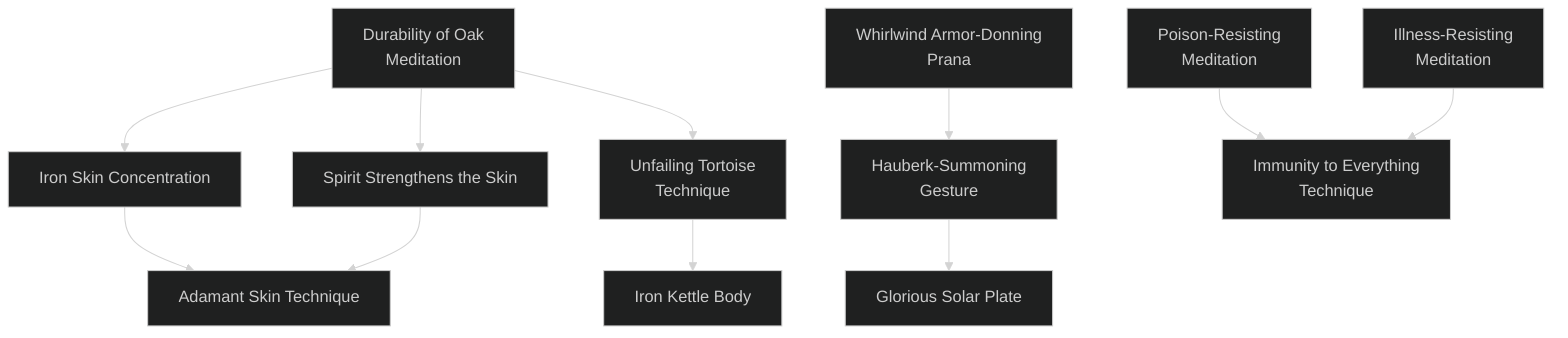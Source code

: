---
config:
  theme: dark
---

flowchart TD

    durability_of_oak_meditation[Durability of Oak<br>Meditation]
    click durability_of_oak_meditation callback "
        Durability of Oak Meditation<br>
        <br>
        Cost: 1 mote per die
        Duration: One scene
        Type: Simple
        Minimum Resistance: 1
        Minimum Essence: 1
        Prerequisite Charms: None
        The Exalted uses Essence to enhance his ability to withstand
        attack. The player may roll up to his character's Stamina
        + Resistance in dice, but must spend one mote of Essence per
        die rolled. For every success on this roll, the character adds 1 to
        his bashing soak for the remainder of the scene. This Charm
        may be used again on subsequent rounds, but a character
        cannot gain more dice of bashing soak via Durability of Oak
        Meditation than his Stamina + Resistance.
        "

    durability_of_oak_meditation --> iron_skin_concentration[Iron Skin Concentration]
    click iron_skin_concentration callback "
        Iron Skin Concentration<br>
        <br>
        Cost: 3 motes, 1 Willpower<br>
        Duration: Varies<br>
        Type: Reflexive<br>
        Minimum Resistance: 2<br>
        Minimum Essence: 1<br>
        Prerequisite Charms: Durability of Oak Meditation<br>
        <br>
        The character's anima hardens, and his skin is made incredibly
        difficult to cut or pierce. The player makes a Stamina +
        Resistance roll. For a number of turns equal to the character's
        Essence + the number of successes the player rolls on the Resistance
        roll, the character soaks lethal damage with his bashing soak. This
        Charm cannot be used by characters wearing armor.
        "

    durability_of_oak_meditation --> spirit_strengthens_the_skin[Spirit Strengthens the Skin]
    click spirit_strengthens_the_skin callback "
        Spirit Strengthens the Skin<br>
        <br>
        Cost: 3 motes per point<br>
        Duration: One scene<br>
        Type: Simple<br>
        Minimum Resistance: 3<br>
        Minimum Essence: 2<br>
        Prerequisite Charms: Durability of Oak Meditation<br>
        <br>
        The Solar pours Essence into her skin and muscles,
        hardening and toughening them far beyond those of any
        mere mortal. The Exalted may add up to her score in the
        Resistance Ability to her bashing soak, at a cost of 3
        Essence motes per additional point of bashing soak. These
        additional points of bashing soak are above and beyond
        those provided by Durability of Oak Meditation and do
        not count against that Charm's maximum soak bonus.<br>
        The character can use Spirit Strengthens the Skin
        more than once during a scene, increasing her soak repeatedly
        as her assessment of the situation changes. However,
        a character cannot at any given time gain more points of
        bashing soak through Spirit Strengthens the Skin than her
        score in the Resistance Ability.
        "

    adamant_skin_technique[Adamant Skin Technique]
    iron_skin_concentration --> adamant_skin_technique
    spirit_strengthens_the_skin --> adamant_skin_technique
    click adamant_skin_technique callback "
        Adamant Skin Technique<br>
        <br>
        Cost: 5 motes, 1 health level, 1 Willpower<br>
        Duration: Instant<br>
        Type: Reflexive<br>
        Minimum Resistance: 5<br>
        Minimum Essence: 3<br>
        Prerequisite Charms: Iron Skin Concentration, Spirit Strengthens the Skin<br>
        <br>
        Through the use of this Charm, the Exalted hardens
        his skin into impenetrability, sacrificing some of his life
        force to gain the strength of unbreakable diamond. The
        character using this Charm takes no damage whatsoever
        from a single attack. This Charm does not protect the
        character from the secondary effects of the attack - for
        example, a character smashed down through a sheet of ice
        and into a frozen lake by the blow of a giant beastman's
        club would take no damage from the impact or from
        passing through the ice, but she would have to contend
        with the dangers of drowning and hypothermia.<br>
        The Adamant Skin Technique can also be used to
        withstand physical damage not associated with combat. It is as
        effective at withstanding the impact of a fall as the blow of a
        sword. However, Storytellers should keep in mind that the
        defense offered by the Adamant Skin Technique is of a very
        short duration — the character might use it to withstand the
        impact of a falling idol or a plunge from the top of a tower, but
        a character who hurled himself into a blazing firepit would only
        be protected for a second or two. A character must invoke the
        Adamant Skin Technique before his opponent's attack roll.
        "

    durability_of_oak_meditation --> unfailing_tortoise_technique[Unfailing Tortoise<br>Technique]
    click unfailing_tortoise_technique callback "
        Unfailing Tortoise Technique<br>
        <br>
        Cost: 1 mote<br>
        Duration: Instant<br>
        Type: Reflexive<br>
        Minimum Resistance: 3<br>
        Minimum Essence: 1<br>
        Prerequisite Charms: Durability of Oak Meditation<br>
        <br>
        This Charm strengthens the character's awareness of the
        world around him and allows him to resist even unanticipated
        attacks. If hit by an attack, even one he is not anticipating, the
        character may spend 1 mote of Essence to add his Resistance
        score to his bashing soak total for the purposes of soaking that
        attack. Characters must invoke Unfailing Tortoise Technique
        before soak is subtracted from the damage.
        "

    unfailing_tortoise_technique --> iron_kettle_body[Iron Kettle Body]
    click iron_kettle_body callback "
        Iron Kettle Body<br>
        <br>
        Cost: 3 motes<br>
        Duration: Instant<br>
        Type: Reflexive<br>
        Minimum Resistance: 5<br>
        Minimum Essence: 2<br>
        Prerequisite Charms: Unfailing Tortoise Technique<br>
        <br>
        As Unfailing Tortoise Technique, but the character's
        Resistance is also added to her lethal soak as well.
        "

    whirlwind_armor_donning_prana[Whirlwind Armor-Donning<br>Prana]
    click whirlwind_armor_donning_prana callback "
        Whirlwind Armor-Donning Prana<br>
        <br>
        Cost: 2 motes per turn<br>
        Duration: Special<br>
        Type: Simple<br>
        Minimum Resistance: 1<br>
        Minimum Essence: 1<br>
        Prerequisite Charms: None<br>
        <br>
        Through the use of this Charm, the character can
        speed the process of donning his armor. The character can
        don his armor in a number of turns equal to the armor's
        mobility penalty. Each turn of effort costs 2 motes of
        Essence. The character must have the armor readily available
        and at hand to don it so quickly — this Charm does
        not speed the process of getting the armor out of a trunk.
        "

    whirlwind_armor_donning_prana --> hauberk_summoning_gesture[Hauberk-Summoning<br>Gesture]
    click hauberk_summoning_gesture callback "
        Hauberk-Summoning Gesture<br>
        <br>
        Cost: 5 motes
        Duration: Instant
        Type: Simple
        Minimum Resistance: 3
        Minimum Essence: 3
        Prerequisite Charms: Whirlwind Armor-Donning Prana

        This Charm allows a character to call her armor to her. In
        an eyeblink, it appears on her. She is instantly fully armored,
        with all the straps and buckles adjusted properly. If the character
        uses a shield, that appears on her person as well. The
        character cannot call her armor from further away than 100
        yards x her Essence rating. This Charm can't be used to steal
        armor off an opponent or off a display dummy— the armor must
        be the character's own. She must have worn it for at least several
        hours and established her possession of it.
        "

    hauberk_summoning_gesture --> glorious_solar_plate[Glorious Solar Plate]
    click glorious_solar_plate callback "
        Glorious Solar Plate<br>
        <br>
        Cost: 10 motes, 1 Willpower<br>
        Duration: One scene<br>
        Type: Simple<br>
        Minimum Resistance: 4<br>
        Minimum Essence: 3<br>
        Prerequisite Charms: Hauberk-Summoning Gesture<br>
        <br>
        The characters materializes his Essence into a suit of
        golden lamellar armor. This armor is an expression of the
        character's anima and, so, reflects his personality and predispositions.
        It can be sleek, imposing, ornate, simple — it is the
        character's ideal armor. Regardless of its appearance, the
        armor glows with an golden inner light bright enough to read
        by in a several-yard radius. Glorious Solar Plate provides 10
        lethal and 10 bashing soak, with only a -1 penalty to maneuvers
        requiring dexterity and grace.
        "

    poison_resisting_meditation[Poison-Resisting<br>Meditation]
    click poison_resisting_meditation callback "
        Poison-Resisting Meditation<br>
        <br>
        Cost: 4 motes<br>
        Duration: One scene<br>
        Type: Reflexive<br>
        Minimum Resistance: 3<br>
        Minimum Essence: 1<br>
        Prerequisite Charms: None<br>
        <br>
        The character's metabolism is strengthened by Essence,
        allowing him to easily endure the effects of toxins.
        The player may add a number of automatic successes
        equal to the character's Stamina to her Stamina + Resistance
        roll to resist the effects of poison. Though even the
        hardiest Exalted can still be slain by massive doses of
        poison while using this Charm, they are largely invulnerable
        to poisoned food and envenomed blades. Characters
        need not invoke this Charm before exposure to poison —
        they may call upon its effects after they are exposed but
        before the Stamina + Resistance roll is made to survive
        the toxin. <br>
        Use of this Charm allows a character to withstand
        incidental toxins such as spoiled food. A character under
        the effect of this Charm may also consume without penalty
        a number of drinks equal to his Stamina.
        "

    illness_resisting_meditation[Illness-Resisting<br>Meditation]
    click illness_resisting_meditation callback "
        Illness-Resisting Meditation<br>
        <br>
        Cost: 6 motes<br>
        Duration: One day<br>
        Type: Reflexive<br>
        Minimum Resistance: 3<br>
        Minimum Essence: 1<br>
        Prerequisite Charms: None<br>
        <br>
        While the Exalted are little-affected by disease, they
        can still become sick. Fevers can slow them at critical
        moments. Further, while the Chosen can withstand even
        the most serious illnesses with little more than a feeling of
        weariness and discomfort, those illnesses are as lethal as
        ever to mortals who contract them from exposure to the
        infected Exalted.<br>
        This Charm allows the player to add a number of
        automatic successes equal to her character's Stamina to the
        Stamina + Resistance roll to avoid contracting an illness.
        Further, the player may add a like number of automatic
        successes to her character's daily Stamina + Endurance roll
        to overcome an illness she has already contracted.
        "

    immunity_to_everything_technique[Immunity to Everything<br>Technique]
    poison_resisting_meditation --> immunity_to_everything_technique
    illness_resisting_meditation --> immunity_to_everything_technique
    click immunity_to_everything_technique callback "
        Immunity to Everything Technique<br>
        <br>
        Cost: 10 motes, 1 Willpower<br>
        Duration: One scene<br>
        Type: Simple<br>
        Minimum Resistance: 5<br>
        Minimum Essence: 3<br>
        Prerequisite Charms: Poison-Resisting Meditation<br>
        <br>
        The Exalted's body becomes a perfect vessel of Essence,
        immune to all toxins and poisons. The character is immune
        to all poisons and toxins, including those that would normally
        be fatal to Exalted. This Charm does not protect the
        character from the effects of diseases, however.
        "
